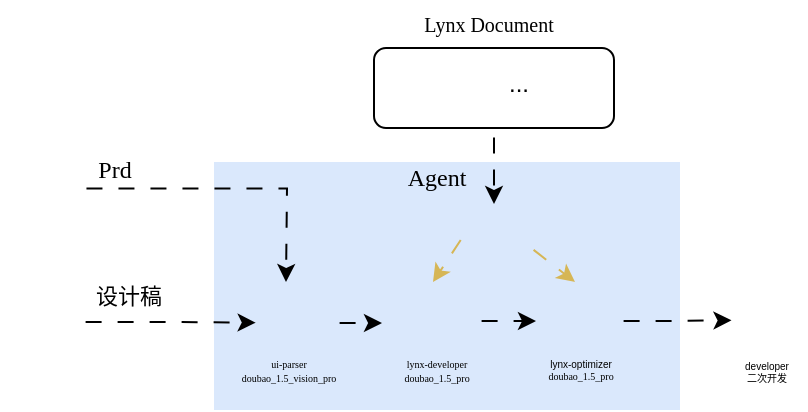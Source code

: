 <mxfile version="26.1.1">
  <diagram name="第 1 页" id="BLCJUKJOBsGtAnIevg1X">
    <mxGraphModel dx="529" dy="298" grid="0" gridSize="10" guides="1" tooltips="1" connect="1" arrows="1" fold="1" page="1" pageScale="1" pageWidth="827" pageHeight="1169" math="0" shadow="0">
      <root>
        <mxCell id="0" />
        <mxCell id="1" parent="0" />
        <mxCell id="oZPoVqtIYdc7A81qgwHR-65" value="" style="rounded=0;whiteSpace=wrap;html=1;labelBackgroundColor=none;textShadow=1;noLabel=1;fillColor=#dae8fc;strokeColor=none;" vertex="1" parent="1">
          <mxGeometry x="233" y="285" width="233" height="124" as="geometry" />
        </mxCell>
        <mxCell id="oZPoVqtIYdc7A81qgwHR-63" value="" style="rounded=1;whiteSpace=wrap;html=1;" vertex="1" parent="1">
          <mxGeometry x="313" y="228" width="120" height="40" as="geometry" />
        </mxCell>
        <mxCell id="oZPoVqtIYdc7A81qgwHR-44" style="edgeStyle=orthogonalEdgeStyle;rounded=0;orthogonalLoop=1;jettySize=auto;html=1;exitX=1;exitY=0.5;exitDx=0;exitDy=0;flowAnimation=1;" edge="1" parent="1" source="oZPoVqtIYdc7A81qgwHR-38">
          <mxGeometry relative="1" as="geometry">
            <mxPoint x="269" y="345" as="targetPoint" />
          </mxGeometry>
        </mxCell>
        <mxCell id="oZPoVqtIYdc7A81qgwHR-38" value="" style="shape=image;verticalLabelPosition=bottom;labelBackgroundColor=default;verticalAlign=top;aspect=fixed;imageAspect=0;image=https://cdn-icons-gif.flaticon.com/15401/15401497.gif;" vertex="1" parent="1">
          <mxGeometry x="126" y="279" width="38.43" height="38.43" as="geometry" />
        </mxCell>
        <mxCell id="oZPoVqtIYdc7A81qgwHR-39" value="" style="shape=image;verticalLabelPosition=bottom;labelBackgroundColor=default;verticalAlign=top;aspect=fixed;imageAspect=0;image=https://cdn-icons-gif.flaticon.com/16768/16768501.gif;" vertex="1" parent="1">
          <mxGeometry x="490.0" y="342" width="38" height="38" as="geometry" />
        </mxCell>
        <mxCell id="oZPoVqtIYdc7A81qgwHR-51" style="edgeStyle=orthogonalEdgeStyle;rounded=0;orthogonalLoop=1;jettySize=auto;html=1;exitX=1;exitY=0.5;exitDx=0;exitDy=0;flowAnimation=1;" edge="1" parent="1" source="oZPoVqtIYdc7A81qgwHR-41">
          <mxGeometry relative="1" as="geometry">
            <mxPoint x="317.041" y="365.592" as="targetPoint" />
          </mxGeometry>
        </mxCell>
        <mxCell id="oZPoVqtIYdc7A81qgwHR-41" value="" style="shape=image;verticalLabelPosition=bottom;labelBackgroundColor=default;verticalAlign=top;aspect=fixed;imageAspect=0;image=https://cdn-icons-gif.flaticon.com/14447/14447720.gif;" vertex="1" parent="1">
          <mxGeometry x="252" y="346" width="39" height="39" as="geometry" />
        </mxCell>
        <mxCell id="oZPoVqtIYdc7A81qgwHR-52" style="edgeStyle=orthogonalEdgeStyle;rounded=0;orthogonalLoop=1;jettySize=auto;html=1;exitX=1;exitY=0.5;exitDx=0;exitDy=0;entryX=0;entryY=0.5;entryDx=0;entryDy=0;flowAnimation=1;" edge="1" parent="1" source="oZPoVqtIYdc7A81qgwHR-43" target="oZPoVqtIYdc7A81qgwHR-50">
          <mxGeometry relative="1" as="geometry" />
        </mxCell>
        <mxCell id="oZPoVqtIYdc7A81qgwHR-43" value="" style="shape=image;verticalLabelPosition=bottom;labelBackgroundColor=default;verticalAlign=top;aspect=fixed;imageAspect=0;image=https://cdn-icons-gif.flaticon.com/10971/10971751.gif;" vertex="1" parent="1">
          <mxGeometry x="323" y="345.0" width="39" height="39" as="geometry" />
        </mxCell>
        <mxCell id="oZPoVqtIYdc7A81qgwHR-45" value="&lt;font face=&quot;Comic Sans MS&quot;&gt;Prd&lt;/font&gt;" style="text;html=1;align=center;verticalAlign=middle;resizable=0;points=[];autosize=1;strokeColor=none;fillColor=none;" vertex="1" parent="1">
          <mxGeometry x="164" y="275" width="37" height="27" as="geometry" />
        </mxCell>
        <mxCell id="oZPoVqtIYdc7A81qgwHR-47" style="edgeStyle=orthogonalEdgeStyle;rounded=0;orthogonalLoop=1;jettySize=auto;html=1;exitX=1;exitY=0.5;exitDx=0;exitDy=0;flowAnimation=1;" edge="1" parent="1" source="oZPoVqtIYdc7A81qgwHR-46">
          <mxGeometry relative="1" as="geometry">
            <mxPoint x="253.833" y="365.333" as="targetPoint" />
          </mxGeometry>
        </mxCell>
        <mxCell id="oZPoVqtIYdc7A81qgwHR-46" value="" style="shape=image;verticalLabelPosition=bottom;labelBackgroundColor=default;verticalAlign=top;aspect=fixed;imageAspect=0;image=https://cdn-icons-gif.flaticon.com/10690/10690693.gif;" vertex="1" parent="1">
          <mxGeometry x="126" y="346" width="38" height="38" as="geometry" />
        </mxCell>
        <mxCell id="oZPoVqtIYdc7A81qgwHR-48" value="&lt;font style=&quot;font-size: 11px;&quot;&gt;设计稿&lt;/font&gt;" style="text;html=1;align=center;verticalAlign=middle;resizable=0;points=[];autosize=1;strokeColor=none;fillColor=none;fontFamily=Lucida Console;" vertex="1" parent="1">
          <mxGeometry x="164.43" y="339" width="51" height="26" as="geometry" />
        </mxCell>
        <mxCell id="oZPoVqtIYdc7A81qgwHR-50" value="" style="shape=image;verticalLabelPosition=bottom;labelBackgroundColor=default;verticalAlign=top;aspect=fixed;imageAspect=0;image=https://cdn-icons-gif.flaticon.com/10971/10971751.gif;" vertex="1" parent="1">
          <mxGeometry x="394" y="345.0" width="39" height="39" as="geometry" />
        </mxCell>
        <mxCell id="oZPoVqtIYdc7A81qgwHR-53" style="edgeStyle=orthogonalEdgeStyle;rounded=0;orthogonalLoop=1;jettySize=auto;html=1;exitX=1;exitY=0.5;exitDx=0;exitDy=0;entryX=0.046;entryY=0.583;entryDx=0;entryDy=0;entryPerimeter=0;flowAnimation=1;" edge="1" parent="1" source="oZPoVqtIYdc7A81qgwHR-50" target="oZPoVqtIYdc7A81qgwHR-39">
          <mxGeometry relative="1" as="geometry" />
        </mxCell>
        <mxCell id="oZPoVqtIYdc7A81qgwHR-54" value="&lt;div&gt;&lt;font face=&quot;Comic Sans MS&quot;&gt;ui-parser&lt;/font&gt;&lt;/div&gt;&lt;font face=&quot;Comic Sans MS&quot;&gt;doubao_1.5_vision_pro&lt;/font&gt;" style="text;html=1;align=center;verticalAlign=middle;resizable=0;points=[];autosize=1;strokeColor=none;fillColor=none;fontSize=5;" vertex="1" parent="1">
          <mxGeometry x="234" y="377" width="71" height="24" as="geometry" />
        </mxCell>
        <mxCell id="oZPoVqtIYdc7A81qgwHR-55" value="&lt;div&gt;&lt;font face=&quot;Comic Sans MS&quot;&gt;lynx-developer&lt;/font&gt;&lt;/div&gt;&lt;font face=&quot;Comic Sans MS&quot;&gt;doubao_1.5_pro&lt;/font&gt;" style="text;html=1;align=center;verticalAlign=middle;resizable=0;points=[];autosize=1;strokeColor=none;fillColor=none;fontSize=5;" vertex="1" parent="1">
          <mxGeometry x="316" y="377" width="55" height="24" as="geometry" />
        </mxCell>
        <mxCell id="oZPoVqtIYdc7A81qgwHR-56" value="&lt;div&gt;lynx-optimizer&lt;/div&gt;&lt;font face=&quot;Comic Sans MS&quot;&gt;doubao_1.5_pro&lt;/font&gt;" style="text;html=1;align=center;verticalAlign=middle;resizable=0;points=[];autosize=1;strokeColor=none;fillColor=none;fontSize=5;" vertex="1" parent="1">
          <mxGeometry x="388" y="377" width="55" height="24" as="geometry" />
        </mxCell>
        <mxCell id="oZPoVqtIYdc7A81qgwHR-57" value="" style="shape=image;verticalLabelPosition=bottom;labelBackgroundColor=default;verticalAlign=top;aspect=fixed;imageAspect=0;image=https://cdn-icons-png.flaticon.com/128/12281/12281255.png;" vertex="1" parent="1">
          <mxGeometry x="361.05" y="306" width="23.9" height="23.9" as="geometry" />
        </mxCell>
        <mxCell id="oZPoVqtIYdc7A81qgwHR-58" value="" style="shape=image;verticalLabelPosition=bottom;labelBackgroundColor=default;verticalAlign=top;aspect=fixed;imageAspect=0;image=https://cdn-icons-gif.flaticon.com/11677/11677427.gif;" vertex="1" parent="1">
          <mxGeometry x="316" y="232" width="30" height="30" as="geometry" />
        </mxCell>
        <mxCell id="oZPoVqtIYdc7A81qgwHR-59" value="" style="shape=image;verticalLabelPosition=bottom;labelBackgroundColor=default;verticalAlign=top;aspect=fixed;imageAspect=0;image=https://cdn-icons-gif.flaticon.com/11677/11677427.gif;" vertex="1" parent="1">
          <mxGeometry x="346" y="232" width="30" height="30" as="geometry" />
        </mxCell>
        <mxCell id="oZPoVqtIYdc7A81qgwHR-60" value="" style="shape=image;verticalLabelPosition=bottom;labelBackgroundColor=default;verticalAlign=top;aspect=fixed;imageAspect=0;image=https://cdn-icons-gif.flaticon.com/11677/11677427.gif;" vertex="1" parent="1">
          <mxGeometry x="393" y="231" width="30" height="30" as="geometry" />
        </mxCell>
        <mxCell id="oZPoVqtIYdc7A81qgwHR-61" value="..." style="text;html=1;align=center;verticalAlign=middle;resizable=0;points=[];autosize=1;strokeColor=none;fillColor=none;" vertex="1" parent="1">
          <mxGeometry x="371" y="233" width="28" height="26" as="geometry" />
        </mxCell>
        <mxCell id="oZPoVqtIYdc7A81qgwHR-64" value="Lynx Document" style="text;html=1;align=center;verticalAlign=middle;resizable=0;points=[];autosize=1;strokeColor=none;fillColor=none;fontFamily=Comic Sans MS;fontSize=10;" vertex="1" parent="1">
          <mxGeometry x="325.5" y="204" width="89" height="24" as="geometry" />
        </mxCell>
        <mxCell id="oZPoVqtIYdc7A81qgwHR-66" value="" style="endArrow=classic;html=1;rounded=0;exitX=0.5;exitY=1;exitDx=0;exitDy=0;entryX=0.5;entryY=0;entryDx=0;entryDy=0;flowAnimation=1;" edge="1" parent="1" source="oZPoVqtIYdc7A81qgwHR-63" target="oZPoVqtIYdc7A81qgwHR-57">
          <mxGeometry width="50" height="50" relative="1" as="geometry">
            <mxPoint x="328" y="388" as="sourcePoint" />
            <mxPoint x="378" y="338" as="targetPoint" />
          </mxGeometry>
        </mxCell>
        <mxCell id="oZPoVqtIYdc7A81qgwHR-67" value="" style="endArrow=classic;html=1;rounded=0;entryX=0.5;entryY=0;entryDx=0;entryDy=0;flowAnimation=1;fillColor=#fff2cc;strokeColor=#d6b656;" edge="1" parent="1" target="oZPoVqtIYdc7A81qgwHR-43">
          <mxGeometry width="50" height="50" relative="1" as="geometry">
            <mxPoint x="359" y="320" as="sourcePoint" />
            <mxPoint x="378" y="338" as="targetPoint" />
          </mxGeometry>
        </mxCell>
        <mxCell id="oZPoVqtIYdc7A81qgwHR-68" value="" style="endArrow=classic;html=1;rounded=0;entryX=0.5;entryY=0;entryDx=0;entryDy=0;flowAnimation=1;fillColor=#fff2cc;strokeColor=#d6b656;" edge="1" parent="1" target="oZPoVqtIYdc7A81qgwHR-50">
          <mxGeometry width="50" height="50" relative="1" as="geometry">
            <mxPoint x="389" y="326" as="sourcePoint" />
            <mxPoint x="378" y="338" as="targetPoint" />
          </mxGeometry>
        </mxCell>
        <mxCell id="oZPoVqtIYdc7A81qgwHR-70" value="&lt;div&gt;developer&lt;/div&gt;&lt;div&gt;二次开发&lt;/div&gt;" style="text;html=1;align=center;verticalAlign=middle;resizable=0;points=[];autosize=1;strokeColor=none;fillColor=none;fontSize=5;" vertex="1" parent="1">
          <mxGeometry x="489" y="377" width="40" height="24" as="geometry" />
        </mxCell>
        <mxCell id="oZPoVqtIYdc7A81qgwHR-72" value="Agent" style="text;html=1;align=center;verticalAlign=middle;resizable=0;points=[];autosize=1;strokeColor=none;fillColor=none;fontFamily=Comic Sans MS;" vertex="1" parent="1">
          <mxGeometry x="317.5" y="280" width="52" height="26" as="geometry" />
        </mxCell>
      </root>
    </mxGraphModel>
  </diagram>
</mxfile>
